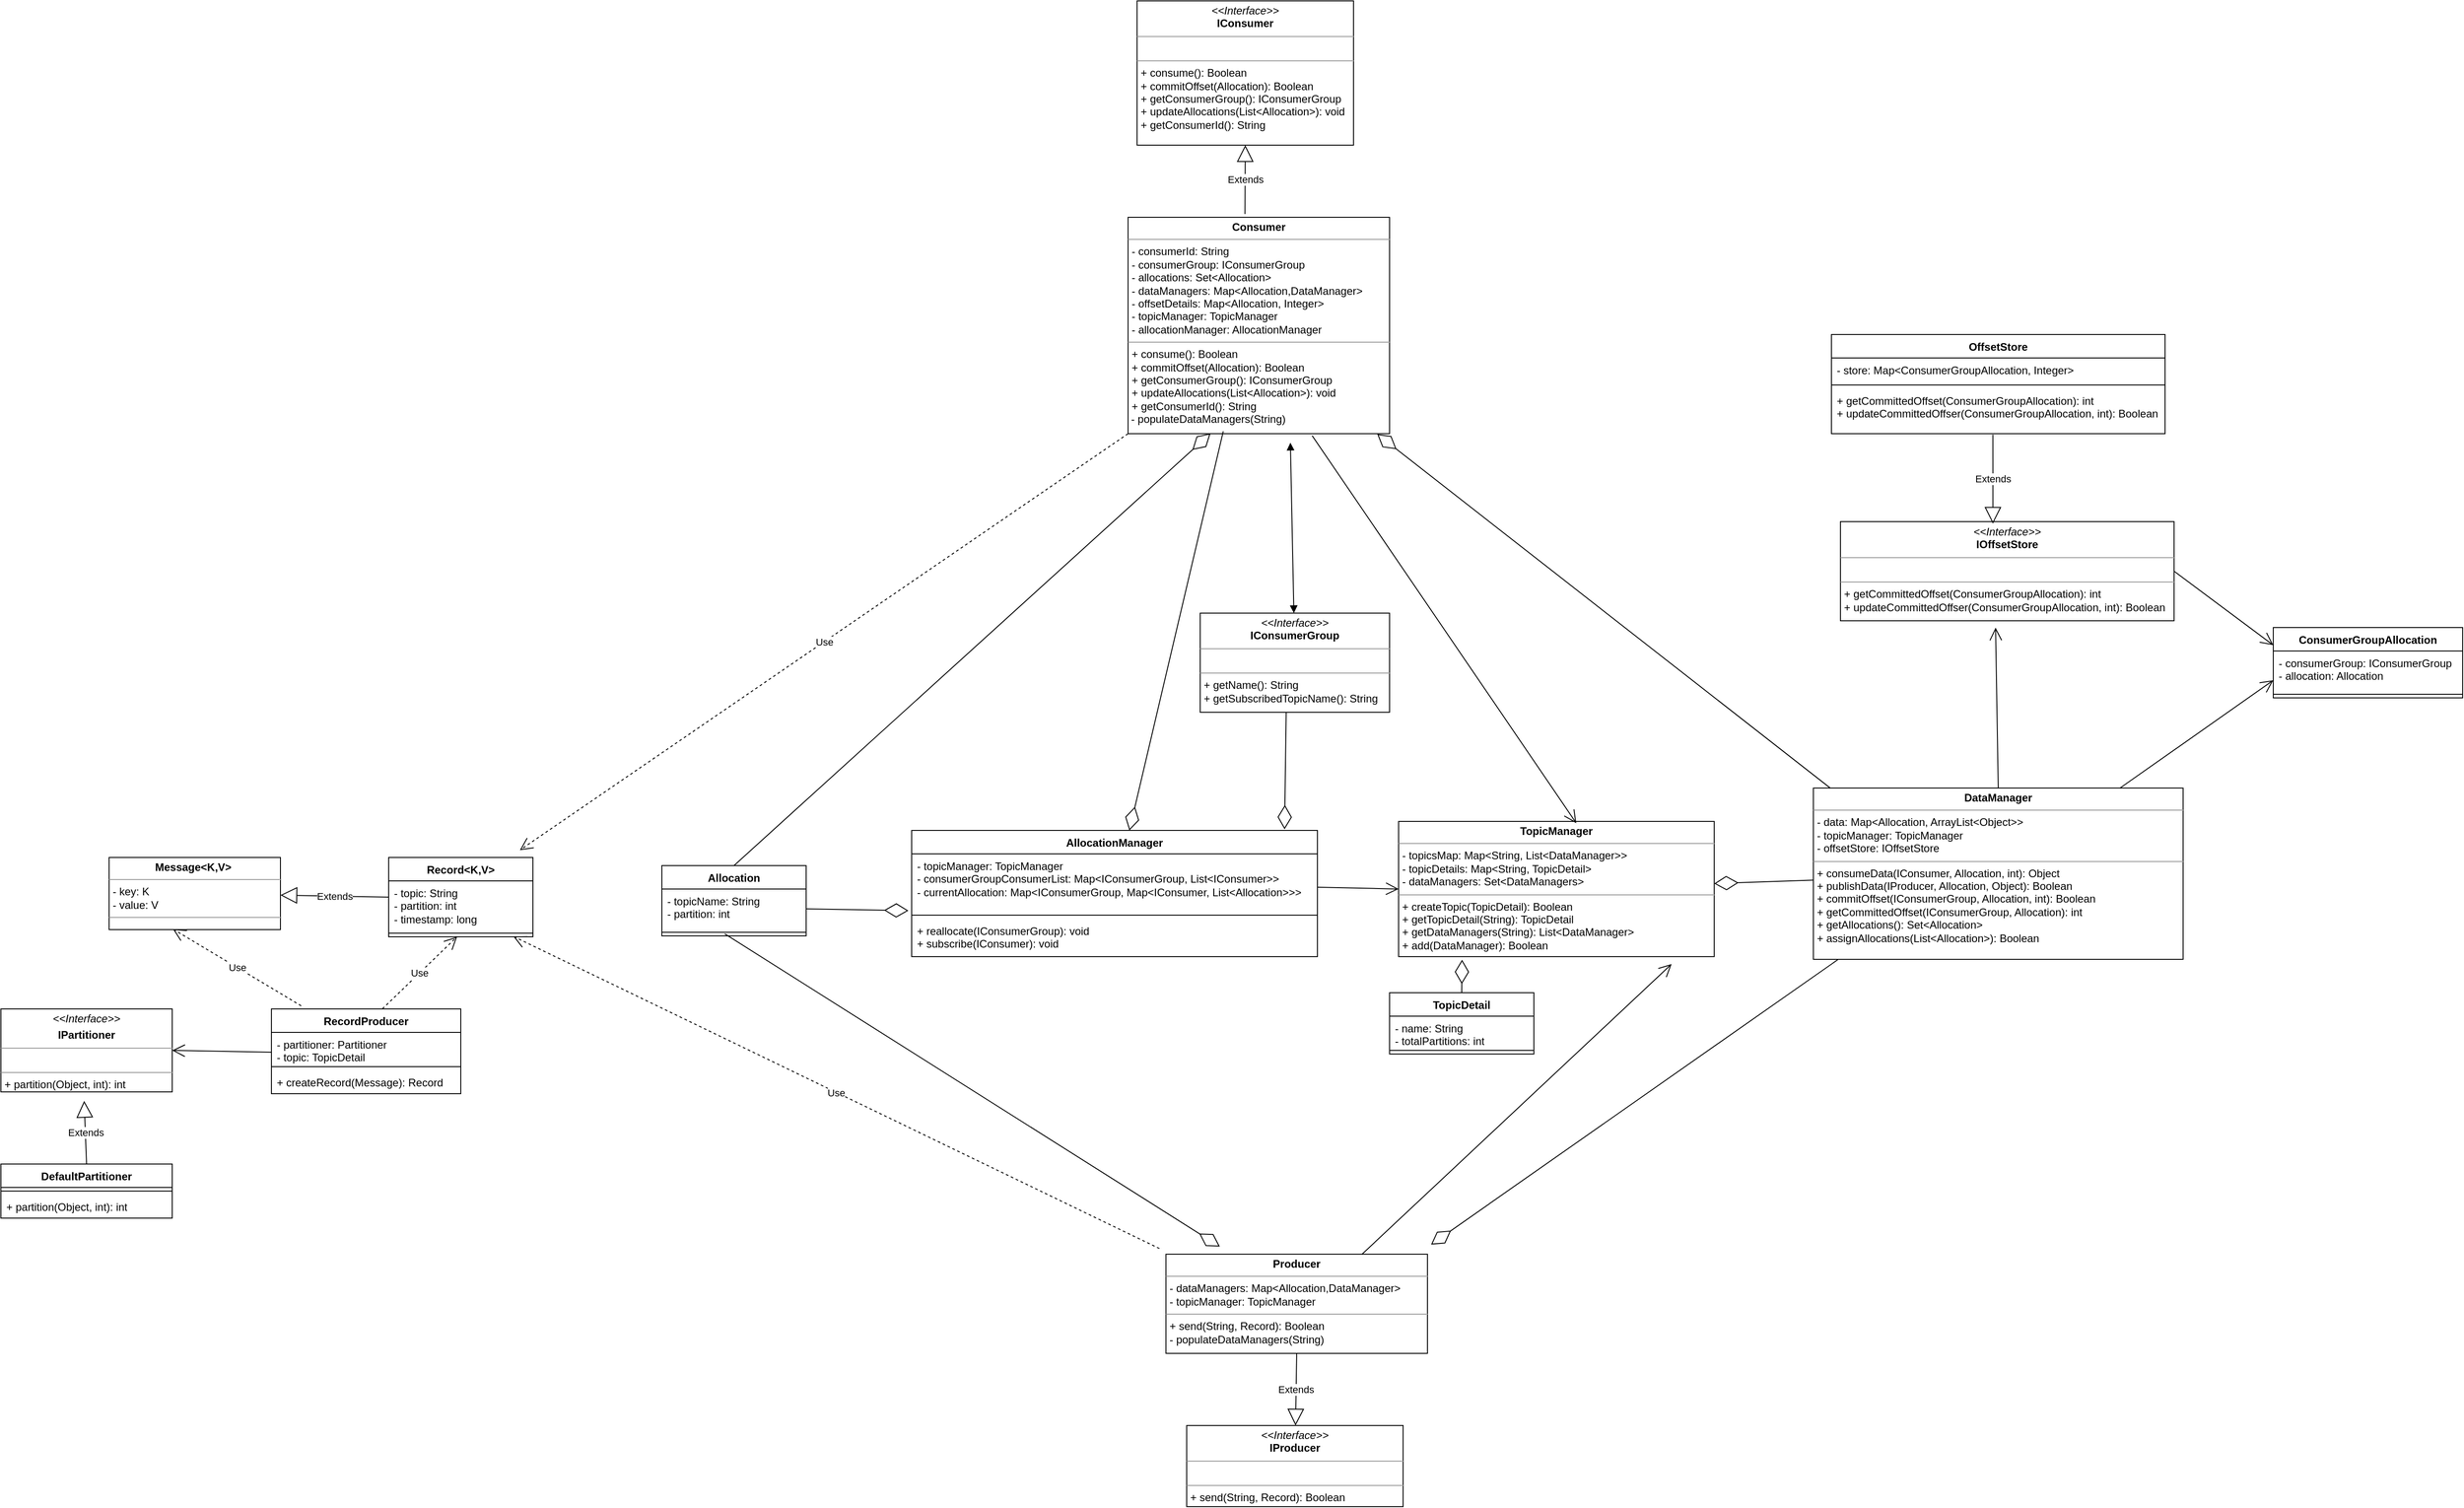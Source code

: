 <mxfile version="21.1.8" type="device">
  <diagram name="Page-1" id="QkPwFodBbK4gTQz859yr">
    <mxGraphModel dx="5349" dy="1528" grid="1" gridSize="10" guides="1" tooltips="1" connect="1" arrows="1" fold="1" page="1" pageScale="1" pageWidth="827" pageHeight="1169" math="0" shadow="0">
      <root>
        <mxCell id="0" />
        <mxCell id="1" parent="0" />
        <mxCell id="N_hzfZJVTduTKud4jyGy-5" value="&lt;p style=&quot;margin:0px;margin-top:4px;text-align:center;&quot;&gt;&lt;b&gt;Producer&lt;/b&gt;&lt;/p&gt;&lt;hr size=&quot;1&quot;&gt;&lt;p style=&quot;margin:0px;margin-left:4px;&quot;&gt;&lt;span style=&quot;background-color: initial;&quot;&gt;- dataManagers: Map&amp;lt;Allocation,DataManager&amp;gt;&lt;/span&gt;&lt;br&gt;&lt;/p&gt;&lt;p style=&quot;margin:0px;margin-left:4px;&quot;&gt;- topicManager: TopicManager&lt;/p&gt;&lt;hr size=&quot;1&quot;&gt;&lt;p style=&quot;margin:0px;margin-left:4px;&quot;&gt;+ send(String, Record): Boolean&lt;/p&gt;&lt;p style=&quot;margin:0px;margin-left:4px;&quot;&gt;- populateDataManagers(String)&lt;/p&gt;" style="verticalAlign=top;align=left;overflow=fill;fontSize=12;fontFamily=Helvetica;html=1;whiteSpace=wrap;" parent="1" vertex="1">
          <mxGeometry x="-698" y="1630" width="290" height="110" as="geometry" />
        </mxCell>
        <mxCell id="N_hzfZJVTduTKud4jyGy-6" value="&lt;p style=&quot;margin:0px;margin-top:4px;text-align:center;&quot;&gt;&lt;b&gt;Consumer&lt;/b&gt;&lt;/p&gt;&lt;hr size=&quot;1&quot;&gt;&lt;p style=&quot;margin:0px;margin-left:4px;&quot;&gt;- consumerId: String&lt;br&gt;- consumerGroup: IConsumerGroup&lt;/p&gt;&lt;p style=&quot;margin:0px;margin-left:4px;&quot;&gt;- allocations: Set&amp;lt;Allocation&amp;gt;&lt;/p&gt;&lt;p style=&quot;margin:0px;margin-left:4px;&quot;&gt;- dataManagers: Map&amp;lt;Allocation,DataManager&amp;gt;&lt;br&gt;&lt;/p&gt;&lt;p style=&quot;margin:0px;margin-left:4px;&quot;&gt;- offsetDetails: Map&amp;lt;Allocation, Integer&amp;gt;&lt;/p&gt;&lt;p style=&quot;margin:0px;margin-left:4px;&quot;&gt;- topicManager: TopicManager&lt;/p&gt;&lt;p style=&quot;margin:0px;margin-left:4px;&quot;&gt;- allocationManager: AllocationManager&lt;/p&gt;&lt;hr size=&quot;1&quot;&gt;&lt;p style=&quot;border-color: var(--border-color); margin: 0px 0px 0px 4px;&quot;&gt;+ consume(): Boolean&lt;br style=&quot;border-color: var(--border-color);&quot;&gt;+ commitOffset(Allocation): Boolean&lt;br style=&quot;border-color: var(--border-color);&quot;&gt;&lt;/p&gt;&lt;p style=&quot;border-color: var(--border-color); margin: 0px 0px 0px 4px;&quot;&gt;+ getConsumerGroup(): IConsumerGroup&lt;/p&gt;&lt;p style=&quot;border-color: var(--border-color); margin: 0px 0px 0px 4px;&quot;&gt;+ updateAllocations(List&amp;lt;Allocation&amp;gt;): void&lt;/p&gt;&lt;p style=&quot;border-color: var(--border-color); margin: 0px 0px 0px 4px;&quot;&gt;+ getConsumerId(): String&lt;br&gt;&lt;/p&gt;&amp;nbsp;- populateDataManagers(String)" style="verticalAlign=top;align=left;overflow=fill;fontSize=12;fontFamily=Helvetica;html=1;whiteSpace=wrap;" parent="1" vertex="1">
          <mxGeometry x="-740" y="480" width="290" height="240" as="geometry" />
        </mxCell>
        <mxCell id="N_hzfZJVTduTKud4jyGy-7" value="&lt;p style=&quot;margin:0px;margin-top:4px;text-align:center;&quot;&gt;&lt;b&gt;Message&amp;lt;K,V&amp;gt;&amp;nbsp;&lt;/b&gt;&lt;/p&gt;&lt;hr size=&quot;1&quot;&gt;&lt;p style=&quot;margin:0px;margin-left:4px;&quot;&gt;- key: K&lt;br&gt;- value: V&lt;/p&gt;&lt;hr size=&quot;1&quot;&gt;&lt;p style=&quot;margin:0px;margin-left:4px;&quot;&gt;&lt;br&gt;&lt;/p&gt;" style="verticalAlign=top;align=left;overflow=fill;fontSize=12;fontFamily=Helvetica;html=1;whiteSpace=wrap;" parent="1" vertex="1">
          <mxGeometry x="-1870" y="1190" width="190" height="80" as="geometry" />
        </mxCell>
        <mxCell id="N_hzfZJVTduTKud4jyGy-8" value="&lt;p style=&quot;margin:0px;margin-top:4px;text-align:center;&quot;&gt;&lt;b&gt;TopicManager&lt;/b&gt;&lt;/p&gt;&lt;hr size=&quot;1&quot;&gt;&lt;p style=&quot;margin:0px;margin-left:4px;&quot;&gt;- topicsMap: Map&amp;lt;String, List&amp;lt;DataManager&amp;gt;&amp;gt;&lt;br&gt;- topicDetails: Map&amp;lt;String, TopicDetail&amp;gt;&lt;/p&gt;&lt;p style=&quot;margin:0px;margin-left:4px;&quot;&gt;- dataManagers: Set&amp;lt;DataManagers&amp;gt;&lt;/p&gt;&lt;hr size=&quot;1&quot;&gt;&lt;p style=&quot;margin:0px;margin-left:4px;&quot;&gt;+ createTopic(TopicDetail): Boolean&lt;/p&gt;&lt;p style=&quot;margin:0px;margin-left:4px;&quot;&gt;+ getTopicDetail(String): TopicDetail&lt;br&gt;+ getDataManagers(String): List&amp;lt;DataManager&amp;gt;&lt;/p&gt;&lt;p style=&quot;margin:0px;margin-left:4px;&quot;&gt;+ add(DataManager): Boolean&lt;/p&gt;" style="verticalAlign=top;align=left;overflow=fill;fontSize=12;fontFamily=Helvetica;html=1;whiteSpace=wrap;" parent="1" vertex="1">
          <mxGeometry x="-440" y="1150" width="350" height="150" as="geometry" />
        </mxCell>
        <mxCell id="rBZNcoWefemWZI9wtoLF-2" value="&lt;p style=&quot;margin:0px;margin-top:4px;text-align:center;&quot;&gt;&lt;i style=&quot;border-color: var(--border-color);&quot;&gt;&amp;lt;&amp;lt;Interface&amp;gt;&amp;gt;&lt;/i&gt;&lt;b&gt;&lt;br&gt;&lt;/b&gt;&lt;/p&gt;&lt;p style=&quot;margin:0px;margin-top:4px;text-align:center;&quot;&gt;&lt;b&gt;IPartitioner&lt;/b&gt;&lt;/p&gt;&lt;hr size=&quot;1&quot;&gt;&lt;p style=&quot;margin:0px;margin-left:4px;&quot;&gt;&lt;br&gt;&lt;/p&gt;&lt;hr size=&quot;1&quot;&gt;&lt;p style=&quot;margin:0px;margin-left:4px;&quot;&gt;+ partition(Object, int): int&lt;br&gt;&lt;/p&gt;" style="verticalAlign=top;align=left;overflow=fill;fontSize=12;fontFamily=Helvetica;html=1;whiteSpace=wrap;" parent="1" vertex="1">
          <mxGeometry x="-1990" y="1358" width="190" height="92" as="geometry" />
        </mxCell>
        <mxCell id="rBZNcoWefemWZI9wtoLF-3" value="TopicDetail" style="swimlane;fontStyle=1;align=center;verticalAlign=top;childLayout=stackLayout;horizontal=1;startSize=26;horizontalStack=0;resizeParent=1;resizeParentMax=0;resizeLast=0;collapsible=1;marginBottom=0;whiteSpace=wrap;html=1;" parent="1" vertex="1">
          <mxGeometry x="-450" y="1340" width="160" height="68" as="geometry" />
        </mxCell>
        <mxCell id="rBZNcoWefemWZI9wtoLF-4" value="- name: String&lt;br&gt;- totalPartitions: int" style="text;strokeColor=none;fillColor=none;align=left;verticalAlign=top;spacingLeft=4;spacingRight=4;overflow=hidden;rotatable=0;points=[[0,0.5],[1,0.5]];portConstraint=eastwest;whiteSpace=wrap;html=1;" parent="rBZNcoWefemWZI9wtoLF-3" vertex="1">
          <mxGeometry y="26" width="160" height="34" as="geometry" />
        </mxCell>
        <mxCell id="rBZNcoWefemWZI9wtoLF-5" value="" style="line;strokeWidth=1;fillColor=none;align=left;verticalAlign=middle;spacingTop=-1;spacingLeft=3;spacingRight=3;rotatable=0;labelPosition=right;points=[];portConstraint=eastwest;strokeColor=inherit;" parent="rBZNcoWefemWZI9wtoLF-3" vertex="1">
          <mxGeometry y="60" width="160" height="8" as="geometry" />
        </mxCell>
        <mxCell id="rBZNcoWefemWZI9wtoLF-7" value="&lt;p style=&quot;margin:0px;margin-top:4px;text-align:center;&quot;&gt;&lt;b&gt;DataManager&lt;/b&gt;&lt;/p&gt;&lt;hr size=&quot;1&quot;&gt;&lt;p style=&quot;margin:0px;margin-left:4px;&quot;&gt;- data: Map&amp;lt;Allocation, ArrayList&amp;lt;Object&amp;gt;&amp;gt;&lt;br&gt;- topicManager: TopicManager&lt;/p&gt;&lt;p style=&quot;margin:0px;margin-left:4px;&quot;&gt;- offsetStore: IOffsetStore&lt;/p&gt;&lt;hr size=&quot;1&quot;&gt;&lt;p style=&quot;margin:0px;margin-left:4px;&quot;&gt;+ consumeData(IConsumer, Allocation, int): Object&lt;/p&gt;&lt;p style=&quot;margin:0px;margin-left:4px;&quot;&gt;+ publishData(IProducer, Allocation, Object): Boolean&lt;br&gt;+ commitOffset(IConsumerGroup, Allocation, int): Boolean&lt;/p&gt;&lt;p style=&quot;margin:0px;margin-left:4px;&quot;&gt;+ getCommittedOffset(IConsumerGroup, Allocation): int&lt;br&gt;&lt;/p&gt;&lt;p style=&quot;margin:0px;margin-left:4px;&quot;&gt;+ getAllocations(): Set&amp;lt;Allocation&amp;gt;&lt;/p&gt;&lt;p style=&quot;margin:0px;margin-left:4px;&quot;&gt;+ assignAllocations(List&amp;lt;Allocation&amp;gt;): Boolean&lt;/p&gt;" style="verticalAlign=top;align=left;overflow=fill;fontSize=12;fontFamily=Helvetica;html=1;whiteSpace=wrap;" parent="1" vertex="1">
          <mxGeometry x="20" y="1113" width="410" height="190" as="geometry" />
        </mxCell>
        <mxCell id="rBZNcoWefemWZI9wtoLF-8" value="&lt;p style=&quot;margin:0px;margin-top:4px;text-align:center;&quot;&gt;&lt;i&gt;&amp;lt;&amp;lt;Interface&amp;gt;&amp;gt;&lt;/i&gt;&lt;br&gt;&lt;b&gt;IConsumerGroup&lt;/b&gt;&lt;/p&gt;&lt;hr size=&quot;1&quot;&gt;&lt;p style=&quot;margin:0px;margin-left:4px;&quot;&gt;&lt;br&gt;&lt;/p&gt;&lt;hr size=&quot;1&quot;&gt;&lt;p style=&quot;margin:0px;margin-left:4px;&quot;&gt;+ getName(): String&lt;/p&gt;&lt;p style=&quot;margin:0px;margin-left:4px;&quot;&gt;+ getSubscribedTopicName(): String&lt;/p&gt;" style="verticalAlign=top;align=left;overflow=fill;fontSize=12;fontFamily=Helvetica;html=1;whiteSpace=wrap;" parent="1" vertex="1">
          <mxGeometry x="-660" y="919" width="210" height="110" as="geometry" />
        </mxCell>
        <mxCell id="rBZNcoWefemWZI9wtoLF-9" value="Allocation" style="swimlane;fontStyle=1;align=center;verticalAlign=top;childLayout=stackLayout;horizontal=1;startSize=26;horizontalStack=0;resizeParent=1;resizeParentMax=0;resizeLast=0;collapsible=1;marginBottom=0;whiteSpace=wrap;html=1;" parent="1" vertex="1">
          <mxGeometry x="-1257" y="1199" width="160" height="78" as="geometry" />
        </mxCell>
        <mxCell id="rBZNcoWefemWZI9wtoLF-10" value="- topicName: String&lt;br&gt;- partition: int" style="text;strokeColor=none;fillColor=none;align=left;verticalAlign=top;spacingLeft=4;spacingRight=4;overflow=hidden;rotatable=0;points=[[0,0.5],[1,0.5]];portConstraint=eastwest;whiteSpace=wrap;html=1;" parent="rBZNcoWefemWZI9wtoLF-9" vertex="1">
          <mxGeometry y="26" width="160" height="44" as="geometry" />
        </mxCell>
        <mxCell id="rBZNcoWefemWZI9wtoLF-11" value="" style="line;strokeWidth=1;fillColor=none;align=left;verticalAlign=middle;spacingTop=-1;spacingLeft=3;spacingRight=3;rotatable=0;labelPosition=right;points=[];portConstraint=eastwest;strokeColor=inherit;" parent="rBZNcoWefemWZI9wtoLF-9" vertex="1">
          <mxGeometry y="70" width="160" height="8" as="geometry" />
        </mxCell>
        <mxCell id="rBZNcoWefemWZI9wtoLF-13" value="&lt;p style=&quot;margin:0px;margin-top:4px;text-align:center;&quot;&gt;&lt;i&gt;&amp;lt;&amp;lt;Interface&amp;gt;&amp;gt;&lt;/i&gt;&lt;br&gt;&lt;b&gt;IOffsetStore&lt;/b&gt;&lt;/p&gt;&lt;hr size=&quot;1&quot;&gt;&lt;p style=&quot;margin:0px;margin-left:4px;&quot;&gt;&lt;br&gt;&lt;/p&gt;&lt;hr size=&quot;1&quot;&gt;&lt;p style=&quot;margin:0px;margin-left:4px;&quot;&gt;+ getCommittedOffset(ConsumerGroupAllocation): int&lt;br&gt;+ updateCommittedOffser(ConsumerGroupAllocation, int): Boolean&lt;/p&gt;" style="verticalAlign=top;align=left;overflow=fill;fontSize=12;fontFamily=Helvetica;html=1;whiteSpace=wrap;" parent="1" vertex="1">
          <mxGeometry x="50" y="817.5" width="370" height="110" as="geometry" />
        </mxCell>
        <mxCell id="rBZNcoWefemWZI9wtoLF-16" value="" style="endArrow=diamondThin;endFill=0;endSize=24;html=1;rounded=0;exitX=0.5;exitY=0;exitDx=0;exitDy=0;entryX=0.201;entryY=1.023;entryDx=0;entryDy=0;entryPerimeter=0;" parent="1" source="rBZNcoWefemWZI9wtoLF-3" target="N_hzfZJVTduTKud4jyGy-8" edge="1">
          <mxGeometry width="160" relative="1" as="geometry">
            <mxPoint x="-430" y="1140" as="sourcePoint" />
            <mxPoint x="-460" y="1330" as="targetPoint" />
          </mxGeometry>
        </mxCell>
        <mxCell id="rBZNcoWefemWZI9wtoLF-18" value="" style="endArrow=diamondThin;endFill=0;endSize=24;html=1;rounded=0;" parent="1" source="rBZNcoWefemWZI9wtoLF-7" target="N_hzfZJVTduTKud4jyGy-8" edge="1">
          <mxGeometry width="160" relative="1" as="geometry">
            <mxPoint x="-170" y="1120" as="sourcePoint" />
            <mxPoint x="-10" y="1120" as="targetPoint" />
          </mxGeometry>
        </mxCell>
        <mxCell id="rBZNcoWefemWZI9wtoLF-19" value="Use" style="endArrow=open;endSize=12;dashed=1;html=1;rounded=0;entryX=0.865;entryY=0.946;entryDx=0;entryDy=0;entryPerimeter=0;exitX=-0.025;exitY=-0.057;exitDx=0;exitDy=0;exitPerimeter=0;" parent="1" source="N_hzfZJVTduTKud4jyGy-5" target="rBZNcoWefemWZI9wtoLF-36" edge="1">
          <mxGeometry width="160" relative="1" as="geometry">
            <mxPoint x="-750" y="1600" as="sourcePoint" />
            <mxPoint x="-40" y="1150" as="targetPoint" />
          </mxGeometry>
        </mxCell>
        <mxCell id="rBZNcoWefemWZI9wtoLF-20" value="" style="endArrow=diamondThin;endFill=0;endSize=24;html=1;rounded=0;exitX=0.066;exitY=1.002;exitDx=0;exitDy=0;exitPerimeter=0;entryX=1.014;entryY=-0.097;entryDx=0;entryDy=0;entryPerimeter=0;" parent="1" source="rBZNcoWefemWZI9wtoLF-7" target="N_hzfZJVTduTKud4jyGy-5" edge="1">
          <mxGeometry width="160" relative="1" as="geometry">
            <mxPoint x="-140" y="1100" as="sourcePoint" />
            <mxPoint x="-130" y="1600" as="targetPoint" />
          </mxGeometry>
        </mxCell>
        <mxCell id="rBZNcoWefemWZI9wtoLF-22" value="" style="endArrow=open;endFill=1;endSize=12;html=1;rounded=0;entryX=0.865;entryY=1.055;entryDx=0;entryDy=0;exitX=0.75;exitY=0;exitDx=0;exitDy=0;entryPerimeter=0;" parent="1" source="N_hzfZJVTduTKud4jyGy-5" target="N_hzfZJVTduTKud4jyGy-8" edge="1">
          <mxGeometry width="160" relative="1" as="geometry">
            <mxPoint x="-355" y="1540" as="sourcePoint" />
            <mxPoint x="-420" y="1210" as="targetPoint" />
          </mxGeometry>
        </mxCell>
        <mxCell id="rBZNcoWefemWZI9wtoLF-24" value="" style="endArrow=block;startArrow=block;endFill=1;startFill=1;html=1;rounded=0;" parent="1" target="rBZNcoWefemWZI9wtoLF-8" edge="1">
          <mxGeometry width="160" relative="1" as="geometry">
            <mxPoint x="-560" y="730" as="sourcePoint" />
            <mxPoint x="-350" y="880" as="targetPoint" />
          </mxGeometry>
        </mxCell>
        <mxCell id="rBZNcoWefemWZI9wtoLF-25" value="" style="endArrow=diamondThin;endFill=0;endSize=24;html=1;rounded=0;entryX=0.953;entryY=1.002;entryDx=0;entryDy=0;exitX=0.045;exitY=-0.001;exitDx=0;exitDy=0;exitPerimeter=0;entryPerimeter=0;" parent="1" source="rBZNcoWefemWZI9wtoLF-7" target="N_hzfZJVTduTKud4jyGy-6" edge="1">
          <mxGeometry width="160" relative="1" as="geometry">
            <mxPoint x="-800" y="870" as="sourcePoint" />
            <mxPoint x="-640" y="870" as="targetPoint" />
          </mxGeometry>
        </mxCell>
        <mxCell id="rBZNcoWefemWZI9wtoLF-26" value="" style="endArrow=diamondThin;endFill=0;endSize=24;html=1;rounded=0;entryX=0.315;entryY=0.999;entryDx=0;entryDy=0;entryPerimeter=0;exitX=0.5;exitY=0;exitDx=0;exitDy=0;" parent="1" source="rBZNcoWefemWZI9wtoLF-9" target="N_hzfZJVTduTKud4jyGy-6" edge="1">
          <mxGeometry width="160" relative="1" as="geometry">
            <mxPoint x="-760" y="1170" as="sourcePoint" />
            <mxPoint x="-680" y="860" as="targetPoint" />
          </mxGeometry>
        </mxCell>
        <mxCell id="rBZNcoWefemWZI9wtoLF-27" value="Use" style="endArrow=open;endSize=12;dashed=1;html=1;rounded=0;exitX=0;exitY=1;exitDx=0;exitDy=0;entryX=0.91;entryY=-0.093;entryDx=0;entryDy=0;entryPerimeter=0;" parent="1" source="N_hzfZJVTduTKud4jyGy-6" target="rBZNcoWefemWZI9wtoLF-34" edge="1">
          <mxGeometry width="160" relative="1" as="geometry">
            <mxPoint x="-890" y="1090" as="sourcePoint" />
            <mxPoint x="-570" y="940" as="targetPoint" />
          </mxGeometry>
        </mxCell>
        <mxCell id="rBZNcoWefemWZI9wtoLF-28" value="" style="endArrow=open;endFill=1;endSize=12;html=1;rounded=0;entryX=0;entryY=0.75;entryDx=0;entryDy=0;" parent="1" source="rBZNcoWefemWZI9wtoLF-7" target="rBZNcoWefemWZI9wtoLF-52" edge="1">
          <mxGeometry width="160" relative="1" as="geometry">
            <mxPoint x="430" y="1198" as="sourcePoint" />
            <mxPoint x="570" y="1110" as="targetPoint" />
          </mxGeometry>
        </mxCell>
        <mxCell id="rBZNcoWefemWZI9wtoLF-29" value="" style="endArrow=open;endFill=1;endSize=12;html=1;rounded=0;entryX=0.465;entryY=1.069;entryDx=0;entryDy=0;entryPerimeter=0;exitX=0.5;exitY=0;exitDx=0;exitDy=0;" parent="1" source="rBZNcoWefemWZI9wtoLF-7" target="rBZNcoWefemWZI9wtoLF-13" edge="1">
          <mxGeometry width="160" relative="1" as="geometry">
            <mxPoint x="93" y="1100" as="sourcePoint" />
            <mxPoint x="50" y="880" as="targetPoint" />
          </mxGeometry>
        </mxCell>
        <mxCell id="rBZNcoWefemWZI9wtoLF-31" value="&lt;p style=&quot;margin:0px;margin-top:4px;text-align:center;&quot;&gt;&lt;i&gt;&amp;lt;&amp;lt;Interface&amp;gt;&amp;gt;&lt;/i&gt;&lt;br&gt;&lt;b&gt;IProducer&lt;/b&gt;&lt;/p&gt;&lt;hr size=&quot;1&quot;&gt;&lt;p style=&quot;margin:0px;margin-left:4px;&quot;&gt;&lt;br&gt;&lt;/p&gt;&lt;hr size=&quot;1&quot;&gt;&lt;p style=&quot;margin:0px;margin-left:4px;&quot;&gt;+ send(String, Record): Boolean&lt;br&gt;&lt;/p&gt;" style="verticalAlign=top;align=left;overflow=fill;fontSize=12;fontFamily=Helvetica;html=1;whiteSpace=wrap;" parent="1" vertex="1">
          <mxGeometry x="-675" y="1820" width="240" height="90" as="geometry" />
        </mxCell>
        <mxCell id="rBZNcoWefemWZI9wtoLF-32" value="Extends" style="endArrow=block;endSize=16;endFill=0;html=1;rounded=0;exitX=0.5;exitY=1;exitDx=0;exitDy=0;" parent="1" source="N_hzfZJVTduTKud4jyGy-5" target="rBZNcoWefemWZI9wtoLF-31" edge="1">
          <mxGeometry width="160" relative="1" as="geometry">
            <mxPoint x="-928" y="1790" as="sourcePoint" />
            <mxPoint x="-528" y="1780" as="targetPoint" />
          </mxGeometry>
        </mxCell>
        <mxCell id="rBZNcoWefemWZI9wtoLF-34" value="Record&amp;lt;K,V&amp;gt;" style="swimlane;fontStyle=1;align=center;verticalAlign=top;childLayout=stackLayout;horizontal=1;startSize=26;horizontalStack=0;resizeParent=1;resizeParentMax=0;resizeLast=0;collapsible=1;marginBottom=0;whiteSpace=wrap;html=1;" parent="1" vertex="1">
          <mxGeometry x="-1560" y="1190" width="160" height="88" as="geometry" />
        </mxCell>
        <mxCell id="rBZNcoWefemWZI9wtoLF-35" value="- topic: String&lt;br&gt;- partition: int&lt;br&gt;- timestamp: long" style="text;strokeColor=none;fillColor=none;align=left;verticalAlign=top;spacingLeft=4;spacingRight=4;overflow=hidden;rotatable=0;points=[[0,0.5],[1,0.5]];portConstraint=eastwest;whiteSpace=wrap;html=1;" parent="rBZNcoWefemWZI9wtoLF-34" vertex="1">
          <mxGeometry y="26" width="160" height="54" as="geometry" />
        </mxCell>
        <mxCell id="rBZNcoWefemWZI9wtoLF-36" value="" style="line;strokeWidth=1;fillColor=none;align=left;verticalAlign=middle;spacingTop=-1;spacingLeft=3;spacingRight=3;rotatable=0;labelPosition=right;points=[];portConstraint=eastwest;strokeColor=inherit;" parent="rBZNcoWefemWZI9wtoLF-34" vertex="1">
          <mxGeometry y="80" width="160" height="8" as="geometry" />
        </mxCell>
        <mxCell id="rBZNcoWefemWZI9wtoLF-38" value="Extends" style="endArrow=block;endSize=16;endFill=0;html=1;rounded=0;exitX=0;exitY=0.5;exitDx=0;exitDy=0;" parent="1" source="rBZNcoWefemWZI9wtoLF-34" target="N_hzfZJVTduTKud4jyGy-7" edge="1">
          <mxGeometry width="160" relative="1" as="geometry">
            <mxPoint x="-1860" y="1368" as="sourcePoint" />
            <mxPoint x="-1700" y="1368" as="targetPoint" />
          </mxGeometry>
        </mxCell>
        <mxCell id="rBZNcoWefemWZI9wtoLF-39" value="RecordProducer" style="swimlane;fontStyle=1;align=center;verticalAlign=top;childLayout=stackLayout;horizontal=1;startSize=26;horizontalStack=0;resizeParent=1;resizeParentMax=0;resizeLast=0;collapsible=1;marginBottom=0;whiteSpace=wrap;html=1;" parent="1" vertex="1">
          <mxGeometry x="-1690" y="1358" width="210" height="94" as="geometry" />
        </mxCell>
        <mxCell id="rBZNcoWefemWZI9wtoLF-40" value="- partitioner: Partitioner&lt;br&gt;- topic: TopicDetail" style="text;strokeColor=none;fillColor=none;align=left;verticalAlign=top;spacingLeft=4;spacingRight=4;overflow=hidden;rotatable=0;points=[[0,0.5],[1,0.5]];portConstraint=eastwest;whiteSpace=wrap;html=1;" parent="rBZNcoWefemWZI9wtoLF-39" vertex="1">
          <mxGeometry y="26" width="210" height="34" as="geometry" />
        </mxCell>
        <mxCell id="rBZNcoWefemWZI9wtoLF-41" value="" style="line;strokeWidth=1;fillColor=none;align=left;verticalAlign=middle;spacingTop=-1;spacingLeft=3;spacingRight=3;rotatable=0;labelPosition=right;points=[];portConstraint=eastwest;strokeColor=inherit;" parent="rBZNcoWefemWZI9wtoLF-39" vertex="1">
          <mxGeometry y="60" width="210" height="8" as="geometry" />
        </mxCell>
        <mxCell id="rBZNcoWefemWZI9wtoLF-42" value="+ createRecord(Message): Record" style="text;strokeColor=none;fillColor=none;align=left;verticalAlign=top;spacingLeft=4;spacingRight=4;overflow=hidden;rotatable=0;points=[[0,0.5],[1,0.5]];portConstraint=eastwest;whiteSpace=wrap;html=1;" parent="rBZNcoWefemWZI9wtoLF-39" vertex="1">
          <mxGeometry y="68" width="210" height="26" as="geometry" />
        </mxCell>
        <mxCell id="rBZNcoWefemWZI9wtoLF-43" value="" style="endArrow=open;endFill=1;endSize=12;html=1;rounded=0;entryX=1;entryY=0.5;entryDx=0;entryDy=0;" parent="1" target="rBZNcoWefemWZI9wtoLF-2" edge="1">
          <mxGeometry width="160" relative="1" as="geometry">
            <mxPoint x="-1690" y="1406" as="sourcePoint" />
            <mxPoint x="-1560" y="1628" as="targetPoint" />
          </mxGeometry>
        </mxCell>
        <mxCell id="rBZNcoWefemWZI9wtoLF-44" value="Use" style="endArrow=open;endSize=12;dashed=1;html=1;rounded=0;exitX=0.157;exitY=-0.037;exitDx=0;exitDy=0;entryX=0.373;entryY=0.993;entryDx=0;entryDy=0;entryPerimeter=0;exitPerimeter=0;" parent="1" source="rBZNcoWefemWZI9wtoLF-39" target="N_hzfZJVTduTKud4jyGy-7" edge="1">
          <mxGeometry width="160" relative="1" as="geometry">
            <mxPoint x="-1930" y="1358" as="sourcePoint" />
            <mxPoint x="-1770" y="1358" as="targetPoint" />
          </mxGeometry>
        </mxCell>
        <mxCell id="rBZNcoWefemWZI9wtoLF-45" value="Use" style="endArrow=open;endSize=12;dashed=1;html=1;rounded=0;exitX=0.586;exitY=-0.001;exitDx=0;exitDy=0;exitPerimeter=0;" parent="1" source="rBZNcoWefemWZI9wtoLF-39" target="rBZNcoWefemWZI9wtoLF-36" edge="1">
          <mxGeometry width="160" relative="1" as="geometry">
            <mxPoint x="-1770" y="1388" as="sourcePoint" />
            <mxPoint x="-1610" y="1388" as="targetPoint" />
          </mxGeometry>
        </mxCell>
        <mxCell id="rBZNcoWefemWZI9wtoLF-50" value="&lt;p style=&quot;margin:0px;margin-top:4px;text-align:center;&quot;&gt;&lt;i&gt;&amp;lt;&amp;lt;Interface&amp;gt;&amp;gt;&lt;/i&gt;&lt;br&gt;&lt;b&gt;IConsumer&lt;/b&gt;&lt;/p&gt;&lt;hr size=&quot;1&quot;&gt;&lt;p style=&quot;margin:0px;margin-left:4px;&quot;&gt;&lt;br&gt;&lt;/p&gt;&lt;hr size=&quot;1&quot;&gt;&lt;p style=&quot;margin:0px;margin-left:4px;&quot;&gt;+ consume(): Boolean&lt;br style=&quot;border-color: var(--border-color);&quot;&gt;+ commitOffset(Allocation): Boolean&lt;br&gt;&lt;/p&gt;&lt;p style=&quot;margin:0px;margin-left:4px;&quot;&gt;+ getConsumerGroup(): IConsumerGroup&lt;/p&gt;&lt;p style=&quot;margin:0px;margin-left:4px;&quot;&gt;+ updateAllocations(List&amp;lt;Allocation&amp;gt;): void&lt;/p&gt;&lt;p style=&quot;margin:0px;margin-left:4px;&quot;&gt;+ getConsumerId(): String&lt;/p&gt;" style="verticalAlign=top;align=left;overflow=fill;fontSize=12;fontFamily=Helvetica;html=1;whiteSpace=wrap;" parent="1" vertex="1">
          <mxGeometry x="-730" y="240" width="240" height="160" as="geometry" />
        </mxCell>
        <mxCell id="rBZNcoWefemWZI9wtoLF-51" value="Extends" style="endArrow=block;endSize=16;endFill=0;html=1;rounded=0;entryX=0.5;entryY=1;entryDx=0;entryDy=0;exitX=0.447;exitY=-0.015;exitDx=0;exitDy=0;exitPerimeter=0;" parent="1" source="N_hzfZJVTduTKud4jyGy-6" target="rBZNcoWefemWZI9wtoLF-50" edge="1">
          <mxGeometry width="160" relative="1" as="geometry">
            <mxPoint x="-595" y="520" as="sourcePoint" />
            <mxPoint x="-590" y="410" as="targetPoint" />
          </mxGeometry>
        </mxCell>
        <mxCell id="rBZNcoWefemWZI9wtoLF-52" value="ConsumerGroupAllocation" style="swimlane;fontStyle=1;align=center;verticalAlign=top;childLayout=stackLayout;horizontal=1;startSize=26;horizontalStack=0;resizeParent=1;resizeParentMax=0;resizeLast=0;collapsible=1;marginBottom=0;whiteSpace=wrap;html=1;" parent="1" vertex="1">
          <mxGeometry x="530" y="935" width="210" height="78" as="geometry" />
        </mxCell>
        <mxCell id="rBZNcoWefemWZI9wtoLF-53" value="- consumerGroup: IConsumerGroup&lt;br&gt;- allocation: Allocation" style="text;strokeColor=none;fillColor=none;align=left;verticalAlign=top;spacingLeft=4;spacingRight=4;overflow=hidden;rotatable=0;points=[[0,0.5],[1,0.5]];portConstraint=eastwest;whiteSpace=wrap;html=1;" parent="rBZNcoWefemWZI9wtoLF-52" vertex="1">
          <mxGeometry y="26" width="210" height="44" as="geometry" />
        </mxCell>
        <mxCell id="rBZNcoWefemWZI9wtoLF-54" value="" style="line;strokeWidth=1;fillColor=none;align=left;verticalAlign=middle;spacingTop=-1;spacingLeft=3;spacingRight=3;rotatable=0;labelPosition=right;points=[];portConstraint=eastwest;strokeColor=inherit;" parent="rBZNcoWefemWZI9wtoLF-52" vertex="1">
          <mxGeometry y="70" width="210" height="8" as="geometry" />
        </mxCell>
        <mxCell id="rBZNcoWefemWZI9wtoLF-58" value="" style="endArrow=open;endFill=1;endSize=12;html=1;rounded=0;exitX=0.704;exitY=1.009;exitDx=0;exitDy=0;exitPerimeter=0;entryX=0.563;entryY=0.013;entryDx=0;entryDy=0;entryPerimeter=0;" parent="1" source="N_hzfZJVTduTKud4jyGy-6" target="N_hzfZJVTduTKud4jyGy-8" edge="1">
          <mxGeometry width="160" relative="1" as="geometry">
            <mxPoint x="-560" y="1110" as="sourcePoint" />
            <mxPoint x="-400" y="1110" as="targetPoint" />
          </mxGeometry>
        </mxCell>
        <mxCell id="rBZNcoWefemWZI9wtoLF-60" value="" style="endArrow=diamondThin;endFill=0;endSize=24;html=1;rounded=0;entryX=0.206;entryY=-0.077;entryDx=0;entryDy=0;entryPerimeter=0;exitX=0.436;exitY=0.714;exitDx=0;exitDy=0;exitPerimeter=0;" parent="1" source="rBZNcoWefemWZI9wtoLF-11" target="N_hzfZJVTduTKud4jyGy-5" edge="1">
          <mxGeometry width="160" relative="1" as="geometry">
            <mxPoint x="-1190" y="1520" as="sourcePoint" />
            <mxPoint x="-1030" y="1520" as="targetPoint" />
          </mxGeometry>
        </mxCell>
        <mxCell id="rBZNcoWefemWZI9wtoLF-61" value="" style="endArrow=open;endFill=1;endSize=12;html=1;rounded=0;exitX=1;exitY=0.5;exitDx=0;exitDy=0;entryX=0;entryY=0.25;entryDx=0;entryDy=0;" parent="1" source="rBZNcoWefemWZI9wtoLF-13" target="rBZNcoWefemWZI9wtoLF-52" edge="1">
          <mxGeometry width="160" relative="1" as="geometry">
            <mxPoint x="340" y="890" as="sourcePoint" />
            <mxPoint x="500" y="890" as="targetPoint" />
          </mxGeometry>
        </mxCell>
        <mxCell id="rBZNcoWefemWZI9wtoLF-62" value="AllocationManager" style="swimlane;fontStyle=1;align=center;verticalAlign=top;childLayout=stackLayout;horizontal=1;startSize=26;horizontalStack=0;resizeParent=1;resizeParentMax=0;resizeLast=0;collapsible=1;marginBottom=0;whiteSpace=wrap;html=1;" parent="1" vertex="1">
          <mxGeometry x="-980" y="1160" width="450" height="140" as="geometry" />
        </mxCell>
        <mxCell id="rBZNcoWefemWZI9wtoLF-63" value="- topicManager: TopicManager&lt;br&gt;- consumerGroupConsumerList: Map&amp;lt;IConsumerGroup, List&amp;lt;IConsumer&amp;gt;&amp;gt;&lt;br&gt;- currentAllocation: Map&amp;lt;IConsumerGroup, Map&amp;lt;IConsumer, List&amp;lt;Allocation&amp;gt;&amp;gt;&amp;gt;" style="text;strokeColor=none;fillColor=none;align=left;verticalAlign=top;spacingLeft=4;spacingRight=4;overflow=hidden;rotatable=0;points=[[0,0.5],[1,0.5]];portConstraint=eastwest;whiteSpace=wrap;html=1;" parent="rBZNcoWefemWZI9wtoLF-62" vertex="1">
          <mxGeometry y="26" width="450" height="64" as="geometry" />
        </mxCell>
        <mxCell id="rBZNcoWefemWZI9wtoLF-64" value="" style="line;strokeWidth=1;fillColor=none;align=left;verticalAlign=middle;spacingTop=-1;spacingLeft=3;spacingRight=3;rotatable=0;labelPosition=right;points=[];portConstraint=eastwest;strokeColor=inherit;" parent="rBZNcoWefemWZI9wtoLF-62" vertex="1">
          <mxGeometry y="90" width="450" height="8" as="geometry" />
        </mxCell>
        <mxCell id="rBZNcoWefemWZI9wtoLF-65" value="+ reallocate(IConsumerGroup): void&lt;br&gt;+ subscribe(IConsumer): void" style="text;strokeColor=none;fillColor=none;align=left;verticalAlign=top;spacingLeft=4;spacingRight=4;overflow=hidden;rotatable=0;points=[[0,0.5],[1,0.5]];portConstraint=eastwest;whiteSpace=wrap;html=1;" parent="rBZNcoWefemWZI9wtoLF-62" vertex="1">
          <mxGeometry y="98" width="450" height="42" as="geometry" />
        </mxCell>
        <mxCell id="rBZNcoWefemWZI9wtoLF-68" value="" style="endArrow=open;endFill=1;endSize=12;html=1;rounded=0;entryX=0;entryY=0.5;entryDx=0;entryDy=0;" parent="1" source="rBZNcoWefemWZI9wtoLF-63" target="N_hzfZJVTduTKud4jyGy-8" edge="1">
          <mxGeometry width="160" relative="1" as="geometry">
            <mxPoint x="-840" y="1360" as="sourcePoint" />
            <mxPoint x="-680" y="1360" as="targetPoint" />
          </mxGeometry>
        </mxCell>
        <mxCell id="rBZNcoWefemWZI9wtoLF-69" value="" style="endArrow=diamondThin;endFill=0;endSize=24;html=1;rounded=0;entryX=0.919;entryY=-0.009;entryDx=0;entryDy=0;exitX=0.454;exitY=0.997;exitDx=0;exitDy=0;exitPerimeter=0;entryPerimeter=0;" parent="1" source="rBZNcoWefemWZI9wtoLF-8" target="rBZNcoWefemWZI9wtoLF-62" edge="1">
          <mxGeometry width="160" relative="1" as="geometry">
            <mxPoint x="-810" y="1380" as="sourcePoint" />
            <mxPoint x="-650" y="1380" as="targetPoint" />
          </mxGeometry>
        </mxCell>
        <mxCell id="rBZNcoWefemWZI9wtoLF-70" value="" style="endArrow=diamondThin;endFill=0;endSize=24;html=1;rounded=0;exitX=0.364;exitY=0.989;exitDx=0;exitDy=0;exitPerimeter=0;" parent="1" source="N_hzfZJVTduTKud4jyGy-6" target="rBZNcoWefemWZI9wtoLF-62" edge="1">
          <mxGeometry width="160" relative="1" as="geometry">
            <mxPoint x="-630" y="730" as="sourcePoint" />
            <mxPoint x="-590" y="1360" as="targetPoint" />
          </mxGeometry>
        </mxCell>
        <mxCell id="rBZNcoWefemWZI9wtoLF-71" value="" style="endArrow=diamondThin;endFill=0;endSize=24;html=1;rounded=0;exitX=1;exitY=0.5;exitDx=0;exitDy=0;entryX=-0.008;entryY=0.984;entryDx=0;entryDy=0;entryPerimeter=0;" parent="1" source="rBZNcoWefemWZI9wtoLF-10" target="rBZNcoWefemWZI9wtoLF-63" edge="1">
          <mxGeometry width="160" relative="1" as="geometry">
            <mxPoint x="-790" y="1400" as="sourcePoint" />
            <mxPoint x="-630" y="1400" as="targetPoint" />
          </mxGeometry>
        </mxCell>
        <mxCell id="rBZNcoWefemWZI9wtoLF-72" value="DefaultPartitioner" style="swimlane;fontStyle=1;align=center;verticalAlign=top;childLayout=stackLayout;horizontal=1;startSize=26;horizontalStack=0;resizeParent=1;resizeParentMax=0;resizeLast=0;collapsible=1;marginBottom=0;whiteSpace=wrap;html=1;" parent="1" vertex="1">
          <mxGeometry x="-1990" y="1530" width="190" height="60" as="geometry" />
        </mxCell>
        <mxCell id="rBZNcoWefemWZI9wtoLF-74" value="" style="line;strokeWidth=1;fillColor=none;align=left;verticalAlign=middle;spacingTop=-1;spacingLeft=3;spacingRight=3;rotatable=0;labelPosition=right;points=[];portConstraint=eastwest;strokeColor=inherit;" parent="rBZNcoWefemWZI9wtoLF-72" vertex="1">
          <mxGeometry y="26" width="190" height="8" as="geometry" />
        </mxCell>
        <mxCell id="rBZNcoWefemWZI9wtoLF-75" value="+ partition(Object, int): int" style="text;strokeColor=none;fillColor=none;align=left;verticalAlign=top;spacingLeft=4;spacingRight=4;overflow=hidden;rotatable=0;points=[[0,0.5],[1,0.5]];portConstraint=eastwest;whiteSpace=wrap;html=1;" parent="rBZNcoWefemWZI9wtoLF-72" vertex="1">
          <mxGeometry y="34" width="190" height="26" as="geometry" />
        </mxCell>
        <mxCell id="rBZNcoWefemWZI9wtoLF-76" value="Extends" style="endArrow=block;endSize=16;endFill=0;html=1;rounded=0;exitX=0.5;exitY=0;exitDx=0;exitDy=0;entryX=0.486;entryY=1.109;entryDx=0;entryDy=0;entryPerimeter=0;" parent="1" source="rBZNcoWefemWZI9wtoLF-72" target="rBZNcoWefemWZI9wtoLF-2" edge="1">
          <mxGeometry width="160" relative="1" as="geometry">
            <mxPoint x="-1700" y="1510" as="sourcePoint" />
            <mxPoint x="-1540" y="1510" as="targetPoint" />
          </mxGeometry>
        </mxCell>
        <mxCell id="BgBC2WwhXkzwRarQBE-u-1" value="OffsetStore" style="swimlane;fontStyle=1;align=center;verticalAlign=top;childLayout=stackLayout;horizontal=1;startSize=26;horizontalStack=0;resizeParent=1;resizeParentMax=0;resizeLast=0;collapsible=1;marginBottom=0;whiteSpace=wrap;html=1;" vertex="1" parent="1">
          <mxGeometry x="40" y="610" width="370" height="110" as="geometry" />
        </mxCell>
        <mxCell id="BgBC2WwhXkzwRarQBE-u-2" value="- store: Map&amp;lt;ConsumerGroupAllocation, Integer&amp;gt;" style="text;strokeColor=none;fillColor=none;align=left;verticalAlign=top;spacingLeft=4;spacingRight=4;overflow=hidden;rotatable=0;points=[[0,0.5],[1,0.5]];portConstraint=eastwest;whiteSpace=wrap;html=1;" vertex="1" parent="BgBC2WwhXkzwRarQBE-u-1">
          <mxGeometry y="26" width="370" height="26" as="geometry" />
        </mxCell>
        <mxCell id="BgBC2WwhXkzwRarQBE-u-3" value="" style="line;strokeWidth=1;fillColor=none;align=left;verticalAlign=middle;spacingTop=-1;spacingLeft=3;spacingRight=3;rotatable=0;labelPosition=right;points=[];portConstraint=eastwest;strokeColor=inherit;" vertex="1" parent="BgBC2WwhXkzwRarQBE-u-1">
          <mxGeometry y="52" width="370" height="8" as="geometry" />
        </mxCell>
        <mxCell id="BgBC2WwhXkzwRarQBE-u-4" value="+ getCommittedOffset(ConsumerGroupAllocation): int&lt;br style=&quot;border-color: var(--border-color);&quot;&gt;+ updateCommittedOffser(ConsumerGroupAllocation, int): Boolean" style="text;strokeColor=none;fillColor=none;align=left;verticalAlign=top;spacingLeft=4;spacingRight=4;overflow=hidden;rotatable=0;points=[[0,0.5],[1,0.5]];portConstraint=eastwest;whiteSpace=wrap;html=1;" vertex="1" parent="BgBC2WwhXkzwRarQBE-u-1">
          <mxGeometry y="60" width="370" height="50" as="geometry" />
        </mxCell>
        <mxCell id="BgBC2WwhXkzwRarQBE-u-5" value="Extends" style="endArrow=block;endSize=16;endFill=0;html=1;rounded=0;exitX=0.484;exitY=1.02;exitDx=0;exitDy=0;exitPerimeter=0;entryX=0.457;entryY=0.021;entryDx=0;entryDy=0;entryPerimeter=0;" edge="1" parent="1" source="BgBC2WwhXkzwRarQBE-u-4" target="rBZNcoWefemWZI9wtoLF-13">
          <mxGeometry width="160" relative="1" as="geometry">
            <mxPoint x="-140" y="780" as="sourcePoint" />
            <mxPoint x="20" y="780" as="targetPoint" />
          </mxGeometry>
        </mxCell>
      </root>
    </mxGraphModel>
  </diagram>
</mxfile>
